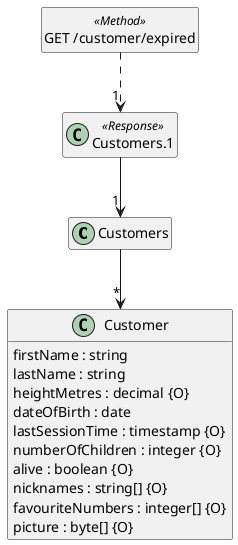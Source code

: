@startuml
hide <<Method>> circle
hide empty methods
hide empty fields
set namespaceSeparator none

class "Customers" {
}

class "Customer" {
  firstName : string
  lastName : string
  heightMetres : decimal {O}
  dateOfBirth : date
  lastSessionTime : timestamp {O}
  numberOfChildren : integer {O}
  alive : boolean {O}
  nicknames : string[] {O}
  favouriteNumbers : integer[] {O}
  picture : byte[] {O}
}

class "Customers.1" <<Response>> {
}

class "GET /customer/expired" <<Method>> {
}

"Customers" --> "*" "Customer"

"Customers.1" --> "1" "Customers"

"GET /customer/expired" ..> "1" "Customers.1"

@enduml